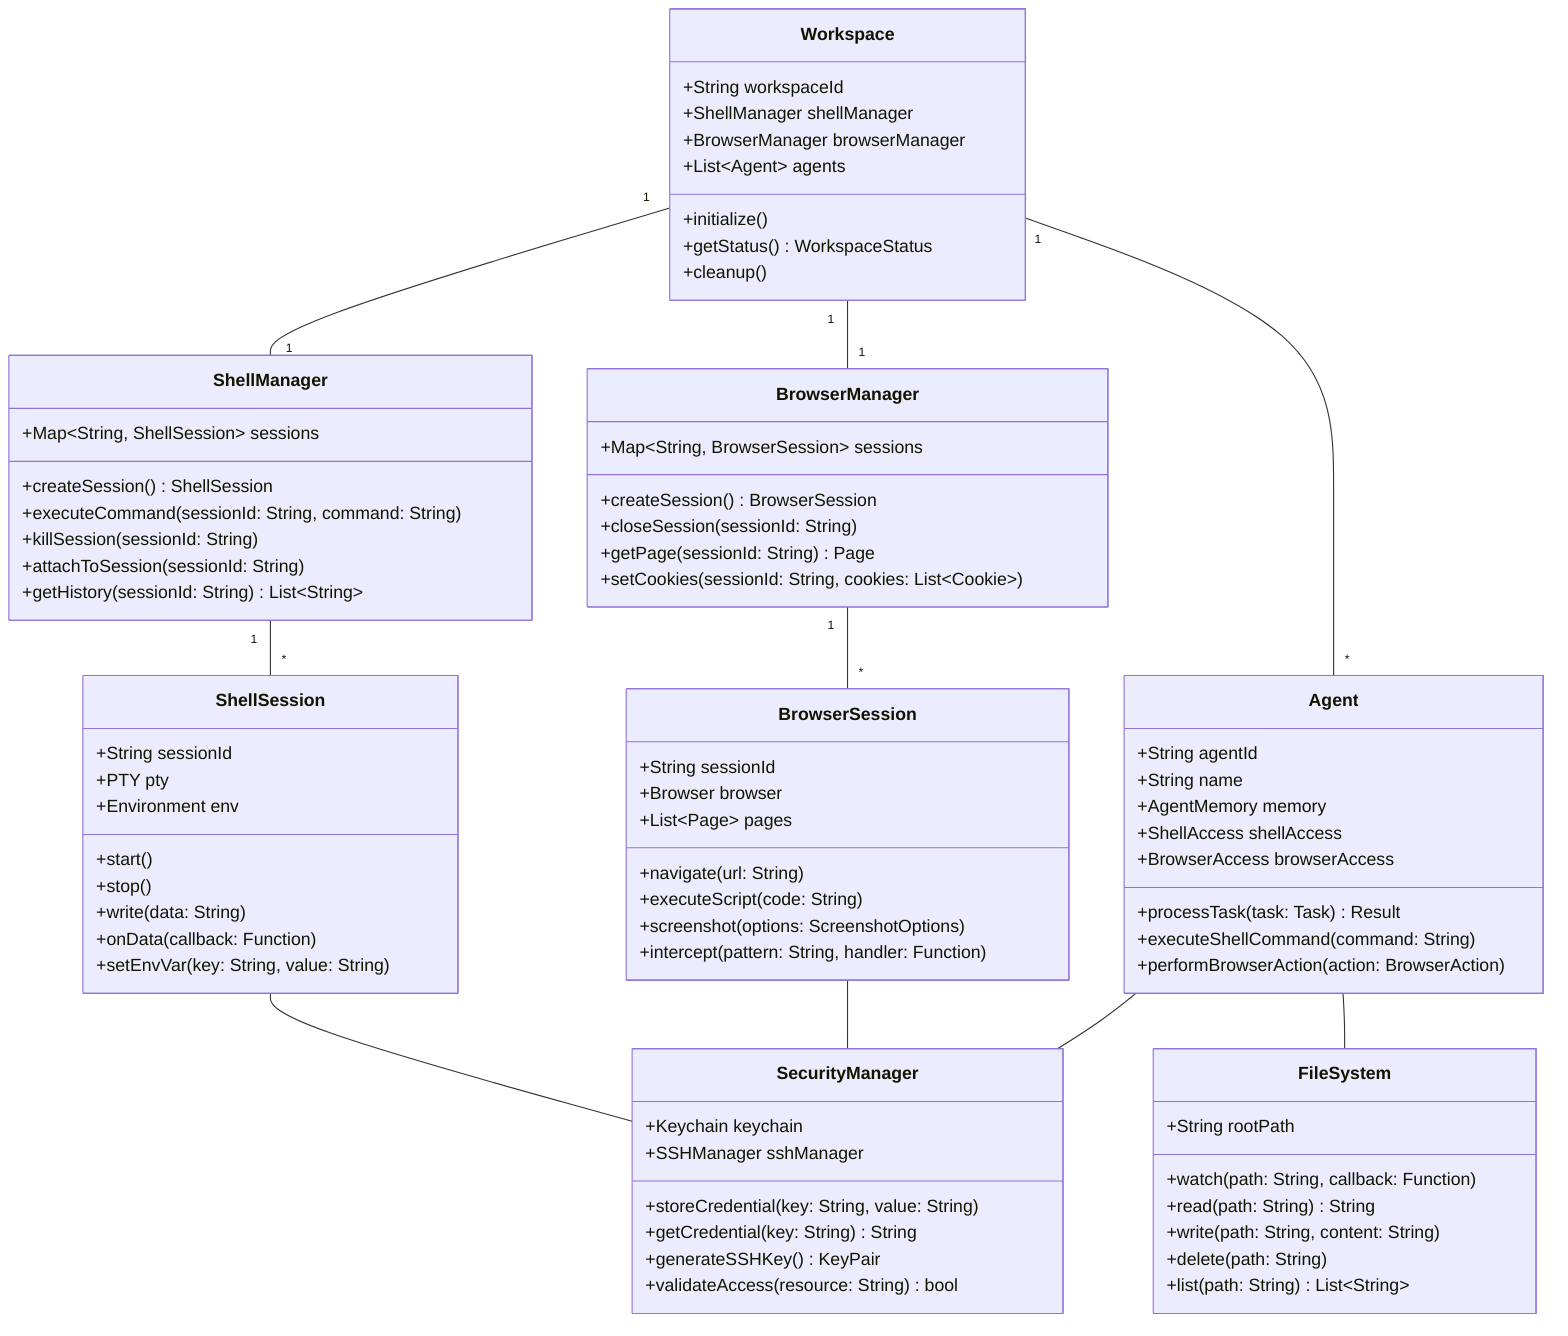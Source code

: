 classDiagram
    class Workspace {
        +String workspaceId
        +ShellManager shellManager
        +BrowserManager browserManager
        +List~Agent~ agents
        +initialize()
        +getStatus() WorkspaceStatus
        +cleanup()
    }

    class ShellManager {
        +Map~String, ShellSession~ sessions
        +createSession() ShellSession
        +executeCommand(sessionId: String, command: String)
        +killSession(sessionId: String)
        +attachToSession(sessionId: String)
        +getHistory(sessionId: String) List~String~
    }

    class ShellSession {
        +String sessionId
        +PTY pty
        +Environment env
        +start()
        +stop()
        +write(data: String)
        +onData(callback: Function)
        +setEnvVar(key: String, value: String)
    }

    class BrowserManager {
        +Map~String, BrowserSession~ sessions
        +createSession() BrowserSession
        +closeSession(sessionId: String)
        +getPage(sessionId: String) Page
        +setCookies(sessionId: String, cookies: List~Cookie~)
    }

    class BrowserSession {
        +String sessionId
        +Browser browser
        +List~Page~ pages
        +navigate(url: String)
        +executeScript(code: String)
        +screenshot(options: ScreenshotOptions)
        +intercept(pattern: String, handler: Function)
    }

    class Agent {
        +String agentId
        +String name
        +AgentMemory memory
        +ShellAccess shellAccess
        +BrowserAccess browserAccess
        +processTask(task: Task) Result
        +executeShellCommand(command: String)
        +performBrowserAction(action: BrowserAction)
    }

    class SecurityManager {
        +Keychain keychain
        +SSHManager sshManager
        +storeCredential(key: String, value: String)
        +getCredential(key: String) String
        +generateSSHKey() KeyPair
        +validateAccess(resource: String) bool
    }

    class FileSystem {
        +String rootPath
        +watch(path: String, callback: Function)
        +read(path: String) String
        +write(path: String, content: String)
        +delete(path: String)
        +list(path: String) List~String~
    }

    Workspace "1" -- "1" ShellManager
    Workspace "1" -- "1" BrowserManager
    Workspace "1" -- "*" Agent
    ShellManager "1" -- "*" ShellSession
    BrowserManager "1" -- "*" BrowserSession
    Agent -- SecurityManager
    Agent -- FileSystem
    ShellSession -- SecurityManager
    BrowserSession -- SecurityManager